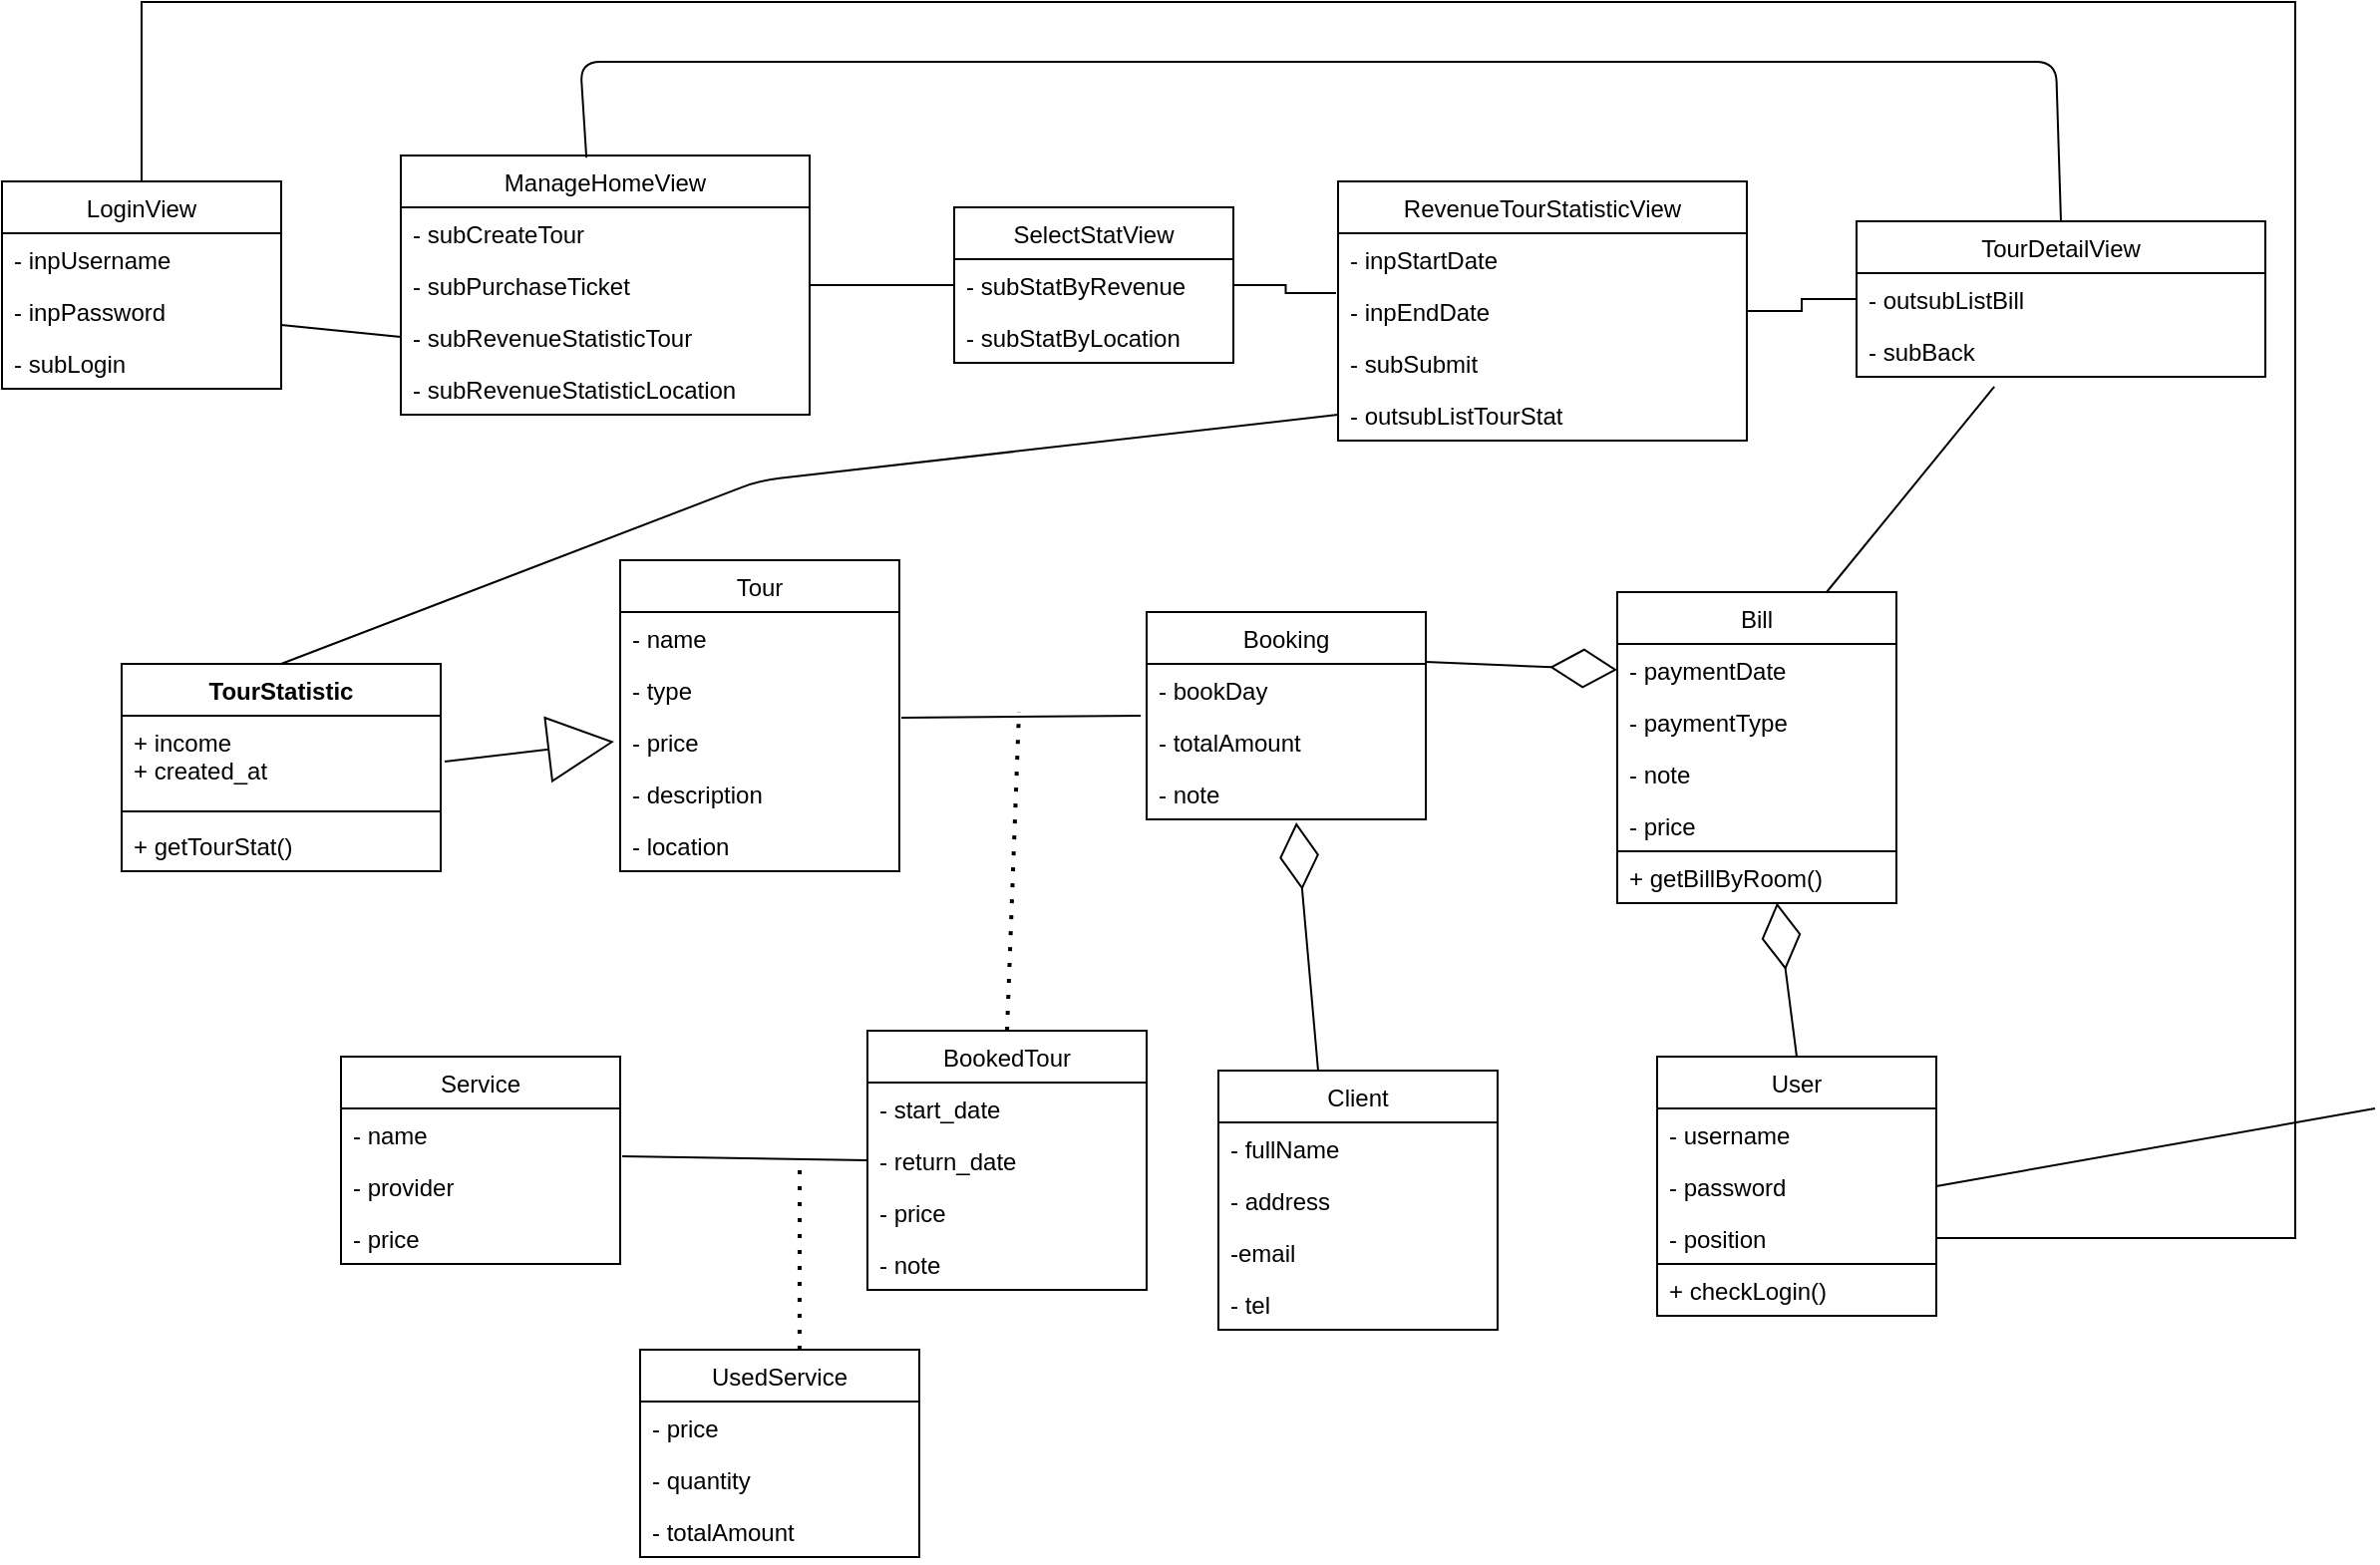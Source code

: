 <mxfile version="14.6.13" type="github">
  <diagram id="zudohQFlMkNDoasd10HX" name="Page-1">
    <mxGraphModel dx="2031" dy="2167" grid="1" gridSize="10" guides="1" tooltips="1" connect="1" arrows="1" fold="1" page="1" pageScale="1" pageWidth="850" pageHeight="1100" math="0" shadow="0">
      <root>
        <mxCell id="0" />
        <mxCell id="1" parent="0" />
        <mxCell id="9bsEgimA_0GtHh4UCd_Q-5" value="LoginView" style="swimlane;fontStyle=0;childLayout=stackLayout;horizontal=1;startSize=26;fillColor=none;horizontalStack=0;resizeParent=1;resizeParentMax=0;resizeLast=0;collapsible=1;marginBottom=0;" parent="1" vertex="1">
          <mxGeometry x="200" y="-60" width="140" height="104" as="geometry" />
        </mxCell>
        <mxCell id="9bsEgimA_0GtHh4UCd_Q-6" value="- inpUsername" style="text;strokeColor=none;fillColor=none;align=left;verticalAlign=top;spacingLeft=4;spacingRight=4;overflow=hidden;rotatable=0;points=[[0,0.5],[1,0.5]];portConstraint=eastwest;" parent="9bsEgimA_0GtHh4UCd_Q-5" vertex="1">
          <mxGeometry y="26" width="140" height="26" as="geometry" />
        </mxCell>
        <mxCell id="9bsEgimA_0GtHh4UCd_Q-7" value="- inpPassword" style="text;strokeColor=none;fillColor=none;align=left;verticalAlign=top;spacingLeft=4;spacingRight=4;overflow=hidden;rotatable=0;points=[[0,0.5],[1,0.5]];portConstraint=eastwest;" parent="9bsEgimA_0GtHh4UCd_Q-5" vertex="1">
          <mxGeometry y="52" width="140" height="26" as="geometry" />
        </mxCell>
        <mxCell id="9bsEgimA_0GtHh4UCd_Q-8" value="- subLogin" style="text;strokeColor=none;fillColor=none;align=left;verticalAlign=top;spacingLeft=4;spacingRight=4;overflow=hidden;rotatable=0;points=[[0,0.5],[1,0.5]];portConstraint=eastwest;" parent="9bsEgimA_0GtHh4UCd_Q-5" vertex="1">
          <mxGeometry y="78" width="140" height="26" as="geometry" />
        </mxCell>
        <mxCell id="9bsEgimA_0GtHh4UCd_Q-30" value="ManageHomeView" style="swimlane;fontStyle=0;childLayout=stackLayout;horizontal=1;startSize=26;fillColor=none;horizontalStack=0;resizeParent=1;resizeParentMax=0;resizeLast=0;collapsible=1;marginBottom=0;" parent="1" vertex="1">
          <mxGeometry x="400" y="-73" width="205" height="130" as="geometry" />
        </mxCell>
        <mxCell id="9bsEgimA_0GtHh4UCd_Q-31" value="- subCreateTour" style="text;strokeColor=none;fillColor=none;align=left;verticalAlign=top;spacingLeft=4;spacingRight=4;overflow=hidden;rotatable=0;points=[[0,0.5],[1,0.5]];portConstraint=eastwest;" parent="9bsEgimA_0GtHh4UCd_Q-30" vertex="1">
          <mxGeometry y="26" width="205" height="26" as="geometry" />
        </mxCell>
        <mxCell id="9bsEgimA_0GtHh4UCd_Q-32" value="- subPurchaseTicket" style="text;strokeColor=none;fillColor=none;align=left;verticalAlign=top;spacingLeft=4;spacingRight=4;overflow=hidden;rotatable=0;points=[[0,0.5],[1,0.5]];portConstraint=eastwest;" parent="9bsEgimA_0GtHh4UCd_Q-30" vertex="1">
          <mxGeometry y="52" width="205" height="26" as="geometry" />
        </mxCell>
        <mxCell id="9bsEgimA_0GtHh4UCd_Q-33" value="- subRevenueStatisticTour" style="text;strokeColor=none;fillColor=none;align=left;verticalAlign=top;spacingLeft=4;spacingRight=4;overflow=hidden;rotatable=0;points=[[0,0.5],[1,0.5]];portConstraint=eastwest;" parent="9bsEgimA_0GtHh4UCd_Q-30" vertex="1">
          <mxGeometry y="78" width="205" height="26" as="geometry" />
        </mxCell>
        <mxCell id="9bsEgimA_0GtHh4UCd_Q-34" value="- subRevenueStatisticLocation" style="text;strokeColor=none;fillColor=none;align=left;verticalAlign=top;spacingLeft=4;spacingRight=4;overflow=hidden;rotatable=0;points=[[0,0.5],[1,0.5]];portConstraint=eastwest;" parent="9bsEgimA_0GtHh4UCd_Q-30" vertex="1">
          <mxGeometry y="104" width="205" height="26" as="geometry" />
        </mxCell>
        <mxCell id="9bsEgimA_0GtHh4UCd_Q-35" value="RevenueTourStatisticView" style="swimlane;fontStyle=0;childLayout=stackLayout;horizontal=1;startSize=26;fillColor=none;horizontalStack=0;resizeParent=1;resizeParentMax=0;resizeLast=0;collapsible=1;marginBottom=0;" parent="1" vertex="1">
          <mxGeometry x="870" y="-60" width="205" height="130" as="geometry" />
        </mxCell>
        <mxCell id="9bsEgimA_0GtHh4UCd_Q-36" value="- inpStartDate" style="text;strokeColor=none;fillColor=none;align=left;verticalAlign=top;spacingLeft=4;spacingRight=4;overflow=hidden;rotatable=0;points=[[0,0.5],[1,0.5]];portConstraint=eastwest;" parent="9bsEgimA_0GtHh4UCd_Q-35" vertex="1">
          <mxGeometry y="26" width="205" height="26" as="geometry" />
        </mxCell>
        <mxCell id="9bsEgimA_0GtHh4UCd_Q-37" value="- inpEndDate" style="text;strokeColor=none;fillColor=none;align=left;verticalAlign=top;spacingLeft=4;spacingRight=4;overflow=hidden;rotatable=0;points=[[0,0.5],[1,0.5]];portConstraint=eastwest;" parent="9bsEgimA_0GtHh4UCd_Q-35" vertex="1">
          <mxGeometry y="52" width="205" height="26" as="geometry" />
        </mxCell>
        <mxCell id="9bsEgimA_0GtHh4UCd_Q-38" value="- subSubmit" style="text;strokeColor=none;fillColor=none;align=left;verticalAlign=top;spacingLeft=4;spacingRight=4;overflow=hidden;rotatable=0;points=[[0,0.5],[1,0.5]];portConstraint=eastwest;" parent="9bsEgimA_0GtHh4UCd_Q-35" vertex="1">
          <mxGeometry y="78" width="205" height="26" as="geometry" />
        </mxCell>
        <mxCell id="9bsEgimA_0GtHh4UCd_Q-39" value="- outsubListTourStat" style="text;strokeColor=none;fillColor=none;align=left;verticalAlign=top;spacingLeft=4;spacingRight=4;overflow=hidden;rotatable=0;points=[[0,0.5],[1,0.5]];portConstraint=eastwest;" parent="9bsEgimA_0GtHh4UCd_Q-35" vertex="1">
          <mxGeometry y="104" width="205" height="26" as="geometry" />
        </mxCell>
        <mxCell id="9bsEgimA_0GtHh4UCd_Q-47" value="TourDetailView" style="swimlane;fontStyle=0;childLayout=stackLayout;horizontal=1;startSize=26;fillColor=none;horizontalStack=0;resizeParent=1;resizeParentMax=0;resizeLast=0;collapsible=1;marginBottom=0;" parent="1" vertex="1">
          <mxGeometry x="1130" y="-40" width="205" height="78" as="geometry" />
        </mxCell>
        <mxCell id="9bsEgimA_0GtHh4UCd_Q-48" value="- outsubListBill" style="text;strokeColor=none;fillColor=none;align=left;verticalAlign=top;spacingLeft=4;spacingRight=4;overflow=hidden;rotatable=0;points=[[0,0.5],[1,0.5]];portConstraint=eastwest;" parent="9bsEgimA_0GtHh4UCd_Q-47" vertex="1">
          <mxGeometry y="26" width="205" height="26" as="geometry" />
        </mxCell>
        <mxCell id="9bsEgimA_0GtHh4UCd_Q-49" value="- subBack" style="text;strokeColor=none;fillColor=none;align=left;verticalAlign=top;spacingLeft=4;spacingRight=4;overflow=hidden;rotatable=0;points=[[0,0.5],[1,0.5]];portConstraint=eastwest;" parent="9bsEgimA_0GtHh4UCd_Q-47" vertex="1">
          <mxGeometry y="52" width="205" height="26" as="geometry" />
        </mxCell>
        <mxCell id="jP687EvRZ8l_pekhWvbk-1" value="SelectStatView" style="swimlane;fontStyle=0;childLayout=stackLayout;horizontal=1;startSize=26;fillColor=none;horizontalStack=0;resizeParent=1;resizeParentMax=0;resizeLast=0;collapsible=1;marginBottom=0;" vertex="1" parent="1">
          <mxGeometry x="677.5" y="-47" width="140" height="78" as="geometry" />
        </mxCell>
        <mxCell id="jP687EvRZ8l_pekhWvbk-2" value="- subStatByRevenue" style="text;strokeColor=none;fillColor=none;align=left;verticalAlign=top;spacingLeft=4;spacingRight=4;overflow=hidden;rotatable=0;points=[[0,0.5],[1,0.5]];portConstraint=eastwest;" vertex="1" parent="jP687EvRZ8l_pekhWvbk-1">
          <mxGeometry y="26" width="140" height="26" as="geometry" />
        </mxCell>
        <mxCell id="jP687EvRZ8l_pekhWvbk-3" value="- subStatByLocation" style="text;strokeColor=none;fillColor=none;align=left;verticalAlign=top;spacingLeft=4;spacingRight=4;overflow=hidden;rotatable=0;points=[[0,0.5],[1,0.5]];portConstraint=eastwest;" vertex="1" parent="jP687EvRZ8l_pekhWvbk-1">
          <mxGeometry y="52" width="140" height="26" as="geometry" />
        </mxCell>
        <mxCell id="jP687EvRZ8l_pekhWvbk-5" value="" style="endArrow=none;html=1;entryX=0;entryY=0.5;entryDx=0;entryDy=0;" edge="1" parent="1" source="9bsEgimA_0GtHh4UCd_Q-7" target="9bsEgimA_0GtHh4UCd_Q-33">
          <mxGeometry width="50" height="50" relative="1" as="geometry">
            <mxPoint x="210" y="180" as="sourcePoint" />
            <mxPoint x="260" y="130" as="targetPoint" />
          </mxGeometry>
        </mxCell>
        <mxCell id="jP687EvRZ8l_pekhWvbk-6" style="edgeStyle=orthogonalEdgeStyle;rounded=0;orthogonalLoop=1;jettySize=auto;html=1;entryX=0;entryY=0.5;entryDx=0;entryDy=0;endArrow=none;endFill=0;" edge="1" parent="1" source="9bsEgimA_0GtHh4UCd_Q-32" target="jP687EvRZ8l_pekhWvbk-2">
          <mxGeometry relative="1" as="geometry" />
        </mxCell>
        <mxCell id="jP687EvRZ8l_pekhWvbk-7" style="edgeStyle=orthogonalEdgeStyle;rounded=0;orthogonalLoop=1;jettySize=auto;html=1;entryX=-0.005;entryY=0.154;entryDx=0;entryDy=0;entryPerimeter=0;endArrow=none;endFill=0;" edge="1" parent="1" source="jP687EvRZ8l_pekhWvbk-2" target="9bsEgimA_0GtHh4UCd_Q-37">
          <mxGeometry relative="1" as="geometry" />
        </mxCell>
        <mxCell id="jP687EvRZ8l_pekhWvbk-8" style="edgeStyle=orthogonalEdgeStyle;rounded=0;orthogonalLoop=1;jettySize=auto;html=1;entryX=0;entryY=0.5;entryDx=0;entryDy=0;endArrow=none;endFill=0;" edge="1" parent="1" source="9bsEgimA_0GtHh4UCd_Q-37" target="9bsEgimA_0GtHh4UCd_Q-48">
          <mxGeometry relative="1" as="geometry" />
        </mxCell>
        <mxCell id="jP687EvRZ8l_pekhWvbk-9" value="" style="endArrow=none;html=1;entryX=0.5;entryY=0;entryDx=0;entryDy=0;exitX=0.454;exitY=0.008;exitDx=0;exitDy=0;exitPerimeter=0;" edge="1" parent="1" source="9bsEgimA_0GtHh4UCd_Q-30" target="9bsEgimA_0GtHh4UCd_Q-47">
          <mxGeometry width="50" height="50" relative="1" as="geometry">
            <mxPoint x="500" y="-120" as="sourcePoint" />
            <mxPoint x="870" y="-150" as="targetPoint" />
            <Array as="points">
              <mxPoint x="490" y="-120" />
              <mxPoint x="1230" y="-120" />
            </Array>
          </mxGeometry>
        </mxCell>
        <mxCell id="jP687EvRZ8l_pekhWvbk-10" value="Client" style="swimlane;fontStyle=0;childLayout=stackLayout;horizontal=1;startSize=26;fillColor=none;horizontalStack=0;resizeParent=1;resizeParentMax=0;resizeLast=0;collapsible=1;marginBottom=0;" vertex="1" parent="1">
          <mxGeometry x="810" y="386" width="140" height="130" as="geometry" />
        </mxCell>
        <mxCell id="jP687EvRZ8l_pekhWvbk-11" value="- fullName" style="text;strokeColor=none;fillColor=none;align=left;verticalAlign=top;spacingLeft=4;spacingRight=4;overflow=hidden;rotatable=0;points=[[0,0.5],[1,0.5]];portConstraint=eastwest;" vertex="1" parent="jP687EvRZ8l_pekhWvbk-10">
          <mxGeometry y="26" width="140" height="26" as="geometry" />
        </mxCell>
        <mxCell id="jP687EvRZ8l_pekhWvbk-12" value="- address" style="text;strokeColor=none;fillColor=none;align=left;verticalAlign=top;spacingLeft=4;spacingRight=4;overflow=hidden;rotatable=0;points=[[0,0.5],[1,0.5]];portConstraint=eastwest;" vertex="1" parent="jP687EvRZ8l_pekhWvbk-10">
          <mxGeometry y="52" width="140" height="26" as="geometry" />
        </mxCell>
        <mxCell id="jP687EvRZ8l_pekhWvbk-13" value="-email" style="text;strokeColor=none;fillColor=none;align=left;verticalAlign=top;spacingLeft=4;spacingRight=4;overflow=hidden;rotatable=0;points=[[0,0.5],[1,0.5]];portConstraint=eastwest;" vertex="1" parent="jP687EvRZ8l_pekhWvbk-10">
          <mxGeometry y="78" width="140" height="26" as="geometry" />
        </mxCell>
        <mxCell id="jP687EvRZ8l_pekhWvbk-14" value="- tel" style="text;strokeColor=none;fillColor=none;align=left;verticalAlign=top;spacingLeft=4;spacingRight=4;overflow=hidden;rotatable=0;points=[[0,0.5],[1,0.5]];portConstraint=eastwest;" vertex="1" parent="jP687EvRZ8l_pekhWvbk-10">
          <mxGeometry y="104" width="140" height="26" as="geometry" />
        </mxCell>
        <mxCell id="jP687EvRZ8l_pekhWvbk-15" value="Booking" style="swimlane;fontStyle=0;childLayout=stackLayout;horizontal=1;startSize=26;fillColor=none;horizontalStack=0;resizeParent=1;resizeParentMax=0;resizeLast=0;collapsible=1;marginBottom=0;" vertex="1" parent="1">
          <mxGeometry x="774" y="156" width="140" height="104" as="geometry" />
        </mxCell>
        <mxCell id="jP687EvRZ8l_pekhWvbk-16" value="- bookDay" style="text;strokeColor=none;fillColor=none;align=left;verticalAlign=top;spacingLeft=4;spacingRight=4;overflow=hidden;rotatable=0;points=[[0,0.5],[1,0.5]];portConstraint=eastwest;" vertex="1" parent="jP687EvRZ8l_pekhWvbk-15">
          <mxGeometry y="26" width="140" height="26" as="geometry" />
        </mxCell>
        <mxCell id="jP687EvRZ8l_pekhWvbk-17" value="- totalAmount" style="text;strokeColor=none;fillColor=none;align=left;verticalAlign=top;spacingLeft=4;spacingRight=4;overflow=hidden;rotatable=0;points=[[0,0.5],[1,0.5]];portConstraint=eastwest;" vertex="1" parent="jP687EvRZ8l_pekhWvbk-15">
          <mxGeometry y="52" width="140" height="26" as="geometry" />
        </mxCell>
        <mxCell id="jP687EvRZ8l_pekhWvbk-18" value="- note" style="text;strokeColor=none;fillColor=none;align=left;verticalAlign=top;spacingLeft=4;spacingRight=4;overflow=hidden;rotatable=0;points=[[0,0.5],[1,0.5]];portConstraint=eastwest;" vertex="1" parent="jP687EvRZ8l_pekhWvbk-15">
          <mxGeometry y="78" width="140" height="26" as="geometry" />
        </mxCell>
        <mxCell id="jP687EvRZ8l_pekhWvbk-19" value="Tour" style="swimlane;fontStyle=0;childLayout=stackLayout;horizontal=1;startSize=26;fillColor=none;horizontalStack=0;resizeParent=1;resizeParentMax=0;resizeLast=0;collapsible=1;marginBottom=0;" vertex="1" parent="1">
          <mxGeometry x="510" y="130" width="140" height="156" as="geometry" />
        </mxCell>
        <mxCell id="jP687EvRZ8l_pekhWvbk-20" value="- name" style="text;strokeColor=none;fillColor=none;align=left;verticalAlign=top;spacingLeft=4;spacingRight=4;overflow=hidden;rotatable=0;points=[[0,0.5],[1,0.5]];portConstraint=eastwest;" vertex="1" parent="jP687EvRZ8l_pekhWvbk-19">
          <mxGeometry y="26" width="140" height="26" as="geometry" />
        </mxCell>
        <mxCell id="jP687EvRZ8l_pekhWvbk-21" value="- type" style="text;strokeColor=none;fillColor=none;align=left;verticalAlign=top;spacingLeft=4;spacingRight=4;overflow=hidden;rotatable=0;points=[[0,0.5],[1,0.5]];portConstraint=eastwest;" vertex="1" parent="jP687EvRZ8l_pekhWvbk-19">
          <mxGeometry y="52" width="140" height="26" as="geometry" />
        </mxCell>
        <mxCell id="jP687EvRZ8l_pekhWvbk-22" value="- price" style="text;strokeColor=none;fillColor=none;align=left;verticalAlign=top;spacingLeft=4;spacingRight=4;overflow=hidden;rotatable=0;points=[[0,0.5],[1,0.5]];portConstraint=eastwest;" vertex="1" parent="jP687EvRZ8l_pekhWvbk-19">
          <mxGeometry y="78" width="140" height="26" as="geometry" />
        </mxCell>
        <mxCell id="jP687EvRZ8l_pekhWvbk-23" value="- description" style="text;strokeColor=none;fillColor=none;align=left;verticalAlign=top;spacingLeft=4;spacingRight=4;overflow=hidden;rotatable=0;points=[[0,0.5],[1,0.5]];portConstraint=eastwest;" vertex="1" parent="jP687EvRZ8l_pekhWvbk-19">
          <mxGeometry y="104" width="140" height="26" as="geometry" />
        </mxCell>
        <mxCell id="jP687EvRZ8l_pekhWvbk-24" value="- location" style="text;strokeColor=none;fillColor=none;align=left;verticalAlign=top;spacingLeft=4;spacingRight=4;overflow=hidden;rotatable=0;points=[[0,0.5],[1,0.5]];portConstraint=eastwest;" vertex="1" parent="jP687EvRZ8l_pekhWvbk-19">
          <mxGeometry y="130" width="140" height="26" as="geometry" />
        </mxCell>
        <mxCell id="jP687EvRZ8l_pekhWvbk-25" value="Bill" style="swimlane;fontStyle=0;childLayout=stackLayout;horizontal=1;startSize=26;fillColor=none;horizontalStack=0;resizeParent=1;resizeParentMax=0;resizeLast=0;collapsible=1;marginBottom=0;" vertex="1" parent="1">
          <mxGeometry x="1010" y="146" width="140" height="156" as="geometry" />
        </mxCell>
        <mxCell id="jP687EvRZ8l_pekhWvbk-26" value="- paymentDate" style="text;strokeColor=none;fillColor=none;align=left;verticalAlign=top;spacingLeft=4;spacingRight=4;overflow=hidden;rotatable=0;points=[[0,0.5],[1,0.5]];portConstraint=eastwest;" vertex="1" parent="jP687EvRZ8l_pekhWvbk-25">
          <mxGeometry y="26" width="140" height="26" as="geometry" />
        </mxCell>
        <mxCell id="jP687EvRZ8l_pekhWvbk-27" value="- paymentType" style="text;strokeColor=none;fillColor=none;align=left;verticalAlign=top;spacingLeft=4;spacingRight=4;overflow=hidden;rotatable=0;points=[[0,0.5],[1,0.5]];portConstraint=eastwest;" vertex="1" parent="jP687EvRZ8l_pekhWvbk-25">
          <mxGeometry y="52" width="140" height="26" as="geometry" />
        </mxCell>
        <mxCell id="jP687EvRZ8l_pekhWvbk-28" value="- note" style="text;strokeColor=none;fillColor=none;align=left;verticalAlign=top;spacingLeft=4;spacingRight=4;overflow=hidden;rotatable=0;points=[[0,0.5],[1,0.5]];portConstraint=eastwest;" vertex="1" parent="jP687EvRZ8l_pekhWvbk-25">
          <mxGeometry y="78" width="140" height="26" as="geometry" />
        </mxCell>
        <mxCell id="jP687EvRZ8l_pekhWvbk-29" value="- price" style="text;strokeColor=none;fillColor=none;align=left;verticalAlign=top;spacingLeft=4;spacingRight=4;overflow=hidden;rotatable=0;points=[[0,0.5],[1,0.5]];portConstraint=eastwest;" vertex="1" parent="jP687EvRZ8l_pekhWvbk-25">
          <mxGeometry y="104" width="140" height="26" as="geometry" />
        </mxCell>
        <mxCell id="jP687EvRZ8l_pekhWvbk-63" value="+ getBillByRoom()" style="text;fillColor=none;align=left;verticalAlign=top;spacingLeft=4;spacingRight=4;overflow=hidden;rotatable=0;points=[[0,0.5],[1,0.5]];portConstraint=eastwest;strokeColor=#000000;" vertex="1" parent="jP687EvRZ8l_pekhWvbk-25">
          <mxGeometry y="130" width="140" height="26" as="geometry" />
        </mxCell>
        <mxCell id="jP687EvRZ8l_pekhWvbk-33" value="BookedTour" style="swimlane;fontStyle=0;childLayout=stackLayout;horizontal=1;startSize=26;fillColor=none;horizontalStack=0;resizeParent=1;resizeParentMax=0;resizeLast=0;collapsible=1;marginBottom=0;" vertex="1" parent="1">
          <mxGeometry x="634" y="366" width="140" height="130" as="geometry" />
        </mxCell>
        <mxCell id="jP687EvRZ8l_pekhWvbk-34" value="- start_date" style="text;strokeColor=none;fillColor=none;align=left;verticalAlign=top;spacingLeft=4;spacingRight=4;overflow=hidden;rotatable=0;points=[[0,0.5],[1,0.5]];portConstraint=eastwest;" vertex="1" parent="jP687EvRZ8l_pekhWvbk-33">
          <mxGeometry y="26" width="140" height="26" as="geometry" />
        </mxCell>
        <mxCell id="jP687EvRZ8l_pekhWvbk-35" value="- return_date" style="text;strokeColor=none;fillColor=none;align=left;verticalAlign=top;spacingLeft=4;spacingRight=4;overflow=hidden;rotatable=0;points=[[0,0.5],[1,0.5]];portConstraint=eastwest;" vertex="1" parent="jP687EvRZ8l_pekhWvbk-33">
          <mxGeometry y="52" width="140" height="26" as="geometry" />
        </mxCell>
        <mxCell id="jP687EvRZ8l_pekhWvbk-36" value="- price" style="text;strokeColor=none;fillColor=none;align=left;verticalAlign=top;spacingLeft=4;spacingRight=4;overflow=hidden;rotatable=0;points=[[0,0.5],[1,0.5]];portConstraint=eastwest;" vertex="1" parent="jP687EvRZ8l_pekhWvbk-33">
          <mxGeometry y="78" width="140" height="26" as="geometry" />
        </mxCell>
        <mxCell id="jP687EvRZ8l_pekhWvbk-37" value="- note" style="text;strokeColor=none;fillColor=none;align=left;verticalAlign=top;spacingLeft=4;spacingRight=4;overflow=hidden;rotatable=0;points=[[0,0.5],[1,0.5]];portConstraint=eastwest;" vertex="1" parent="jP687EvRZ8l_pekhWvbk-33">
          <mxGeometry y="104" width="140" height="26" as="geometry" />
        </mxCell>
        <mxCell id="jP687EvRZ8l_pekhWvbk-38" value="User" style="swimlane;fontStyle=0;childLayout=stackLayout;horizontal=1;startSize=26;fillColor=none;horizontalStack=0;resizeParent=1;resizeParentMax=0;resizeLast=0;collapsible=1;marginBottom=0;" vertex="1" parent="1">
          <mxGeometry x="1030" y="379" width="140" height="130" as="geometry" />
        </mxCell>
        <mxCell id="jP687EvRZ8l_pekhWvbk-39" value="- username" style="text;strokeColor=none;fillColor=none;align=left;verticalAlign=top;spacingLeft=4;spacingRight=4;overflow=hidden;rotatable=0;points=[[0,0.5],[1,0.5]];portConstraint=eastwest;" vertex="1" parent="jP687EvRZ8l_pekhWvbk-38">
          <mxGeometry y="26" width="140" height="26" as="geometry" />
        </mxCell>
        <mxCell id="jP687EvRZ8l_pekhWvbk-40" value="- password" style="text;strokeColor=none;fillColor=none;align=left;verticalAlign=top;spacingLeft=4;spacingRight=4;overflow=hidden;rotatable=0;points=[[0,0.5],[1,0.5]];portConstraint=eastwest;" vertex="1" parent="jP687EvRZ8l_pekhWvbk-38">
          <mxGeometry y="52" width="140" height="26" as="geometry" />
        </mxCell>
        <mxCell id="jP687EvRZ8l_pekhWvbk-41" value="- position" style="text;strokeColor=none;fillColor=none;align=left;verticalAlign=top;spacingLeft=4;spacingRight=4;overflow=hidden;rotatable=0;points=[[0,0.5],[1,0.5]];portConstraint=eastwest;" vertex="1" parent="jP687EvRZ8l_pekhWvbk-38">
          <mxGeometry y="78" width="140" height="26" as="geometry" />
        </mxCell>
        <mxCell id="jP687EvRZ8l_pekhWvbk-64" value="+ checkLogin()" style="text;fillColor=none;align=left;verticalAlign=top;spacingLeft=4;spacingRight=4;overflow=hidden;rotatable=0;points=[[0,0.5],[1,0.5]];portConstraint=eastwest;strokeColor=#000000;" vertex="1" parent="jP687EvRZ8l_pekhWvbk-38">
          <mxGeometry y="104" width="140" height="26" as="geometry" />
        </mxCell>
        <mxCell id="jP687EvRZ8l_pekhWvbk-42" value="" style="endArrow=diamondThin;html=1;endFill=0;endSize=31;entryX=0.536;entryY=1.06;entryDx=0;entryDy=0;entryPerimeter=0;" edge="1" parent="1" target="jP687EvRZ8l_pekhWvbk-18">
          <mxGeometry width="50" height="50" relative="1" as="geometry">
            <mxPoint x="860" y="386" as="sourcePoint" />
            <mxPoint x="850" y="290" as="targetPoint" />
          </mxGeometry>
        </mxCell>
        <mxCell id="jP687EvRZ8l_pekhWvbk-43" value="" style="endArrow=diamondThin;html=1;exitX=1;exitY=-0.038;exitDx=0;exitDy=0;exitPerimeter=0;entryX=0;entryY=0.5;entryDx=0;entryDy=0;endFill=0;endSize=31;" edge="1" parent="1" source="jP687EvRZ8l_pekhWvbk-16" target="jP687EvRZ8l_pekhWvbk-26">
          <mxGeometry width="50" height="50" relative="1" as="geometry">
            <mxPoint x="852.04" y="94.99" as="sourcePoint" />
            <mxPoint x="854" y="166" as="targetPoint" />
          </mxGeometry>
        </mxCell>
        <mxCell id="jP687EvRZ8l_pekhWvbk-44" value="" style="endArrow=none;html=1;endSize=31;exitX=1.007;exitY=0.038;exitDx=0;exitDy=0;exitPerimeter=0;entryX=-0.021;entryY=1;entryDx=0;entryDy=0;entryPerimeter=0;" edge="1" parent="1" source="jP687EvRZ8l_pekhWvbk-22" target="jP687EvRZ8l_pekhWvbk-16">
          <mxGeometry width="50" height="50" relative="1" as="geometry">
            <mxPoint x="810" y="316" as="sourcePoint" />
            <mxPoint x="860" y="266" as="targetPoint" />
          </mxGeometry>
        </mxCell>
        <mxCell id="jP687EvRZ8l_pekhWvbk-45" value="" style="endArrow=none;dashed=1;html=1;dashPattern=1 3;strokeWidth=2;endSize=31;exitX=0.5;exitY=0;exitDx=0;exitDy=0;" edge="1" parent="1" source="jP687EvRZ8l_pekhWvbk-33">
          <mxGeometry width="50" height="50" relative="1" as="geometry">
            <mxPoint x="810" y="316" as="sourcePoint" />
            <mxPoint x="710" y="206" as="targetPoint" />
          </mxGeometry>
        </mxCell>
        <mxCell id="jP687EvRZ8l_pekhWvbk-46" value="" style="endArrow=block;html=1;endSize=31;exitX=1.014;exitY=-0.115;exitDx=0;exitDy=0;exitPerimeter=0;endFill=0;" edge="1" parent="1">
          <mxGeometry width="50" height="50" relative="1" as="geometry">
            <mxPoint x="421.96" y="231.01" as="sourcePoint" />
            <mxPoint x="507" y="221" as="targetPoint" />
          </mxGeometry>
        </mxCell>
        <mxCell id="jP687EvRZ8l_pekhWvbk-47" value="" style="endArrow=diamondThin;html=1;exitX=0.5;exitY=0;exitDx=0;exitDy=0;endFill=0;endSize=31;entryX=0.572;entryY=0.995;entryDx=0;entryDy=0;entryPerimeter=0;" edge="1" parent="1" source="jP687EvRZ8l_pekhWvbk-38" target="jP687EvRZ8l_pekhWvbk-63">
          <mxGeometry width="50" height="50" relative="1" as="geometry">
            <mxPoint x="924" y="217.012" as="sourcePoint" />
            <mxPoint x="1090" y="340" as="targetPoint" />
          </mxGeometry>
        </mxCell>
        <mxCell id="jP687EvRZ8l_pekhWvbk-48" value="Service" style="swimlane;fontStyle=0;childLayout=stackLayout;horizontal=1;startSize=26;fillColor=none;horizontalStack=0;resizeParent=1;resizeParentMax=0;resizeLast=0;collapsible=1;marginBottom=0;" vertex="1" parent="1">
          <mxGeometry x="370" y="379" width="140" height="104" as="geometry" />
        </mxCell>
        <mxCell id="jP687EvRZ8l_pekhWvbk-49" value="- name" style="text;strokeColor=none;fillColor=none;align=left;verticalAlign=top;spacingLeft=4;spacingRight=4;overflow=hidden;rotatable=0;points=[[0,0.5],[1,0.5]];portConstraint=eastwest;" vertex="1" parent="jP687EvRZ8l_pekhWvbk-48">
          <mxGeometry y="26" width="140" height="26" as="geometry" />
        </mxCell>
        <mxCell id="jP687EvRZ8l_pekhWvbk-50" value="- provider" style="text;strokeColor=none;fillColor=none;align=left;verticalAlign=top;spacingLeft=4;spacingRight=4;overflow=hidden;rotatable=0;points=[[0,0.5],[1,0.5]];portConstraint=eastwest;" vertex="1" parent="jP687EvRZ8l_pekhWvbk-48">
          <mxGeometry y="52" width="140" height="26" as="geometry" />
        </mxCell>
        <mxCell id="jP687EvRZ8l_pekhWvbk-51" value="- price" style="text;strokeColor=none;fillColor=none;align=left;verticalAlign=top;spacingLeft=4;spacingRight=4;overflow=hidden;rotatable=0;points=[[0,0.5],[1,0.5]];portConstraint=eastwest;" vertex="1" parent="jP687EvRZ8l_pekhWvbk-48">
          <mxGeometry y="78" width="140" height="26" as="geometry" />
        </mxCell>
        <mxCell id="jP687EvRZ8l_pekhWvbk-52" value="" style="endArrow=none;html=1;endSize=31;exitX=1.007;exitY=-0.077;exitDx=0;exitDy=0;exitPerimeter=0;entryX=0;entryY=0.5;entryDx=0;entryDy=0;" edge="1" parent="1" source="jP687EvRZ8l_pekhWvbk-50" target="jP687EvRZ8l_pekhWvbk-35">
          <mxGeometry width="50" height="50" relative="1" as="geometry">
            <mxPoint x="660.98" y="218.988" as="sourcePoint" />
            <mxPoint x="781.06" y="218" as="targetPoint" />
          </mxGeometry>
        </mxCell>
        <mxCell id="jP687EvRZ8l_pekhWvbk-53" value="UsedService" style="swimlane;fontStyle=0;childLayout=stackLayout;horizontal=1;startSize=26;fillColor=none;horizontalStack=0;resizeParent=1;resizeParentMax=0;resizeLast=0;collapsible=1;marginBottom=0;" vertex="1" parent="1">
          <mxGeometry x="520" y="526" width="140" height="104" as="geometry" />
        </mxCell>
        <mxCell id="jP687EvRZ8l_pekhWvbk-54" value="- price" style="text;strokeColor=none;fillColor=none;align=left;verticalAlign=top;spacingLeft=4;spacingRight=4;overflow=hidden;rotatable=0;points=[[0,0.5],[1,0.5]];portConstraint=eastwest;" vertex="1" parent="jP687EvRZ8l_pekhWvbk-53">
          <mxGeometry y="26" width="140" height="26" as="geometry" />
        </mxCell>
        <mxCell id="jP687EvRZ8l_pekhWvbk-55" value="- quantity" style="text;strokeColor=none;fillColor=none;align=left;verticalAlign=top;spacingLeft=4;spacingRight=4;overflow=hidden;rotatable=0;points=[[0,0.5],[1,0.5]];portConstraint=eastwest;" vertex="1" parent="jP687EvRZ8l_pekhWvbk-53">
          <mxGeometry y="52" width="140" height="26" as="geometry" />
        </mxCell>
        <mxCell id="jP687EvRZ8l_pekhWvbk-56" value="- totalAmount" style="text;strokeColor=none;fillColor=none;align=left;verticalAlign=top;spacingLeft=4;spacingRight=4;overflow=hidden;rotatable=0;points=[[0,0.5],[1,0.5]];portConstraint=eastwest;" vertex="1" parent="jP687EvRZ8l_pekhWvbk-53">
          <mxGeometry y="78" width="140" height="26" as="geometry" />
        </mxCell>
        <mxCell id="jP687EvRZ8l_pekhWvbk-57" value="" style="endArrow=none;dashed=1;html=1;dashPattern=1 3;strokeWidth=2;endSize=31;exitX=0.571;exitY=0;exitDx=0;exitDy=0;exitPerimeter=0;" edge="1" parent="1" source="jP687EvRZ8l_pekhWvbk-53">
          <mxGeometry width="50" height="50" relative="1" as="geometry">
            <mxPoint x="740" y="376" as="sourcePoint" />
            <mxPoint x="600" y="436" as="targetPoint" />
          </mxGeometry>
        </mxCell>
        <mxCell id="jP687EvRZ8l_pekhWvbk-59" value="TourStatistic" style="swimlane;fontStyle=1;align=center;verticalAlign=top;childLayout=stackLayout;horizontal=1;startSize=26;horizontalStack=0;resizeParent=1;resizeParentMax=0;resizeLast=0;collapsible=1;marginBottom=0;" vertex="1" parent="1">
          <mxGeometry x="260" y="182" width="160" height="104" as="geometry" />
        </mxCell>
        <mxCell id="jP687EvRZ8l_pekhWvbk-60" value="+ income&#xa;+ created_at" style="text;strokeColor=none;fillColor=none;align=left;verticalAlign=top;spacingLeft=4;spacingRight=4;overflow=hidden;rotatable=0;points=[[0,0.5],[1,0.5]];portConstraint=eastwest;" vertex="1" parent="jP687EvRZ8l_pekhWvbk-59">
          <mxGeometry y="26" width="160" height="44" as="geometry" />
        </mxCell>
        <mxCell id="jP687EvRZ8l_pekhWvbk-61" value="" style="line;strokeWidth=1;fillColor=none;align=left;verticalAlign=middle;spacingTop=-1;spacingLeft=3;spacingRight=3;rotatable=0;labelPosition=right;points=[];portConstraint=eastwest;" vertex="1" parent="jP687EvRZ8l_pekhWvbk-59">
          <mxGeometry y="70" width="160" height="8" as="geometry" />
        </mxCell>
        <mxCell id="jP687EvRZ8l_pekhWvbk-62" value="+ getTourStat()" style="text;strokeColor=none;fillColor=none;align=left;verticalAlign=top;spacingLeft=4;spacingRight=4;overflow=hidden;rotatable=0;points=[[0,0.5],[1,0.5]];portConstraint=eastwest;" vertex="1" parent="jP687EvRZ8l_pekhWvbk-59">
          <mxGeometry y="78" width="160" height="26" as="geometry" />
        </mxCell>
        <mxCell id="jP687EvRZ8l_pekhWvbk-67" style="edgeStyle=orthogonalEdgeStyle;rounded=0;orthogonalLoop=1;jettySize=auto;html=1;exitX=0;exitY=1;exitDx=0;exitDy=0;entryX=1;entryY=0.5;entryDx=0;entryDy=0;endArrow=none;endFill=0;" edge="1" parent="1" source="jP687EvRZ8l_pekhWvbk-66" target="jP687EvRZ8l_pekhWvbk-40">
          <mxGeometry relative="1" as="geometry" />
        </mxCell>
        <mxCell id="jP687EvRZ8l_pekhWvbk-68" style="edgeStyle=orthogonalEdgeStyle;rounded=0;orthogonalLoop=1;jettySize=auto;html=1;exitX=1;exitY=0.5;exitDx=0;exitDy=0;entryX=0.5;entryY=0;entryDx=0;entryDy=0;endArrow=none;endFill=0;" edge="1" parent="1" source="jP687EvRZ8l_pekhWvbk-41" target="9bsEgimA_0GtHh4UCd_Q-5">
          <mxGeometry relative="1" as="geometry">
            <Array as="points">
              <mxPoint x="1350" y="470" />
              <mxPoint x="1350" y="-150" />
              <mxPoint x="270" y="-150" />
            </Array>
          </mxGeometry>
        </mxCell>
        <mxCell id="jP687EvRZ8l_pekhWvbk-66" value="" style="shape=partialRectangle;whiteSpace=wrap;html=1;bottom=0;right=0;fillColor=none;strokeColor=#000000;" vertex="1" parent="1">
          <mxGeometry x="1390" y="345" height="60" as="geometry" />
        </mxCell>
        <mxCell id="jP687EvRZ8l_pekhWvbk-69" value="" style="endArrow=none;html=1;entryX=0;entryY=0.5;entryDx=0;entryDy=0;exitX=0.5;exitY=0;exitDx=0;exitDy=0;" edge="1" parent="1" source="jP687EvRZ8l_pekhWvbk-59" target="9bsEgimA_0GtHh4UCd_Q-39">
          <mxGeometry width="50" height="50" relative="1" as="geometry">
            <mxPoint x="650" y="120" as="sourcePoint" />
            <mxPoint x="700" y="70" as="targetPoint" />
            <Array as="points">
              <mxPoint x="580" y="90" />
            </Array>
          </mxGeometry>
        </mxCell>
        <mxCell id="jP687EvRZ8l_pekhWvbk-70" value="" style="endArrow=none;html=1;entryX=0.337;entryY=1.192;entryDx=0;entryDy=0;entryPerimeter=0;exitX=0.75;exitY=0;exitDx=0;exitDy=0;" edge="1" parent="1" source="jP687EvRZ8l_pekhWvbk-25" target="9bsEgimA_0GtHh4UCd_Q-49">
          <mxGeometry width="50" height="50" relative="1" as="geometry">
            <mxPoint x="1150" y="130" as="sourcePoint" />
            <mxPoint x="1200" y="80" as="targetPoint" />
          </mxGeometry>
        </mxCell>
      </root>
    </mxGraphModel>
  </diagram>
</mxfile>
